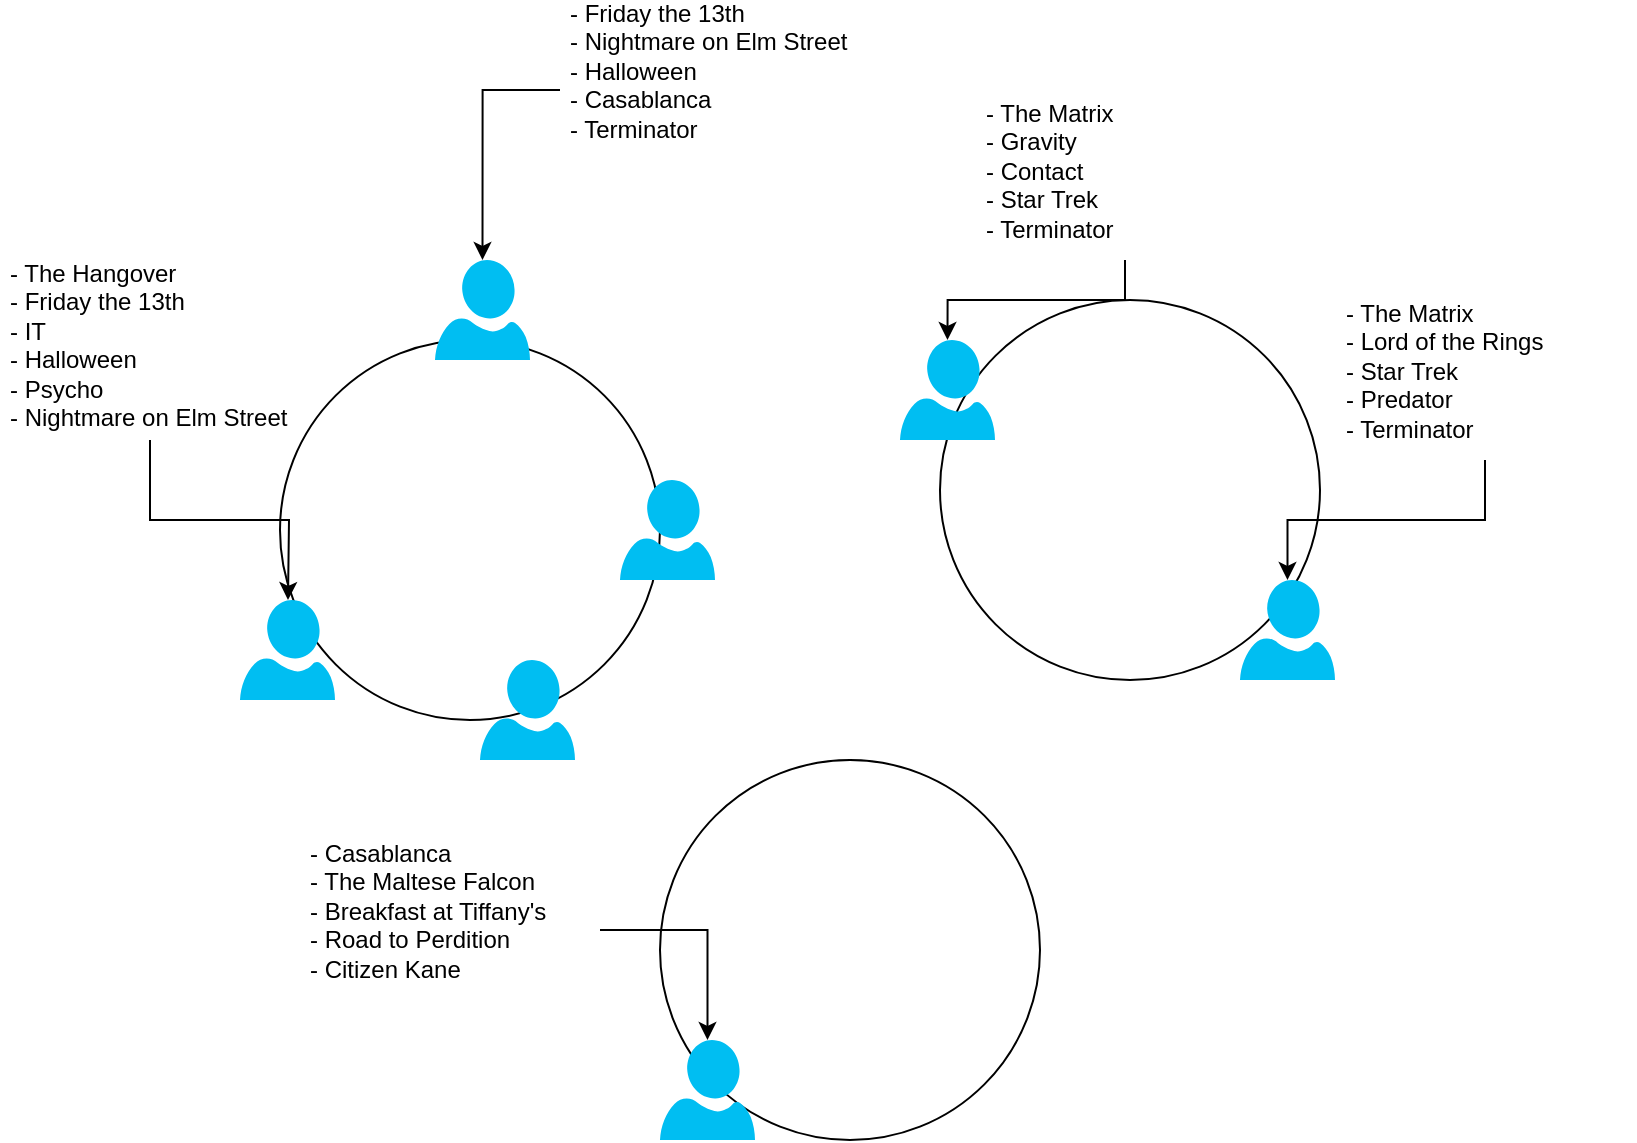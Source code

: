 <mxfile version="13.7.1" type="github"><diagram id="prtHgNgQTEPvFCAcTncT" name="Page-1"><mxGraphModel dx="1026" dy="1140" grid="1" gridSize="10" guides="1" tooltips="1" connect="1" arrows="1" fold="1" page="1" pageScale="1" pageWidth="827" pageHeight="1169" math="0" shadow="0"><root><mxCell id="0"/><mxCell id="1" parent="0"/><mxCell id="fnxGFQQGWnpCMaBJsEpc-1" value="" style="ellipse;whiteSpace=wrap;html=1;aspect=fixed;" vertex="1" parent="1"><mxGeometry x="170" y="230" width="190" height="190" as="geometry"/></mxCell><mxCell id="fnxGFQQGWnpCMaBJsEpc-5" value="" style="verticalLabelPosition=bottom;html=1;verticalAlign=top;align=center;strokeColor=none;fillColor=#00BEF2;shape=mxgraph.azure.user;" vertex="1" parent="1"><mxGeometry x="150" y="360" width="47.5" height="50" as="geometry"/></mxCell><mxCell id="fnxGFQQGWnpCMaBJsEpc-7" value="" style="verticalLabelPosition=bottom;html=1;verticalAlign=top;align=center;strokeColor=none;fillColor=#00BEF2;shape=mxgraph.azure.user;" vertex="1" parent="1"><mxGeometry x="270" y="390" width="47.5" height="50" as="geometry"/></mxCell><mxCell id="fnxGFQQGWnpCMaBJsEpc-8" value="" style="verticalLabelPosition=bottom;html=1;verticalAlign=top;align=center;strokeColor=none;fillColor=#00BEF2;shape=mxgraph.azure.user;" vertex="1" parent="1"><mxGeometry x="340" y="300" width="47.5" height="50" as="geometry"/></mxCell><mxCell id="fnxGFQQGWnpCMaBJsEpc-9" value="" style="verticalLabelPosition=bottom;html=1;verticalAlign=top;align=center;strokeColor=none;fillColor=#00BEF2;shape=mxgraph.azure.user;" vertex="1" parent="1"><mxGeometry x="247.5" y="190" width="47.5" height="50" as="geometry"/></mxCell><mxCell id="fnxGFQQGWnpCMaBJsEpc-12" value="" style="ellipse;whiteSpace=wrap;html=1;aspect=fixed;" vertex="1" parent="1"><mxGeometry x="500" y="210" width="190" height="190" as="geometry"/></mxCell><mxCell id="fnxGFQQGWnpCMaBJsEpc-4" value="" style="verticalLabelPosition=bottom;html=1;verticalAlign=top;align=center;strokeColor=none;fillColor=#00BEF2;shape=mxgraph.azure.user;" vertex="1" parent="1"><mxGeometry x="480" y="230" width="47.5" height="50" as="geometry"/></mxCell><mxCell id="fnxGFQQGWnpCMaBJsEpc-15" style="edgeStyle=orthogonalEdgeStyle;rounded=0;orthogonalLoop=1;jettySize=auto;html=1;entryX=0.5;entryY=0;entryDx=0;entryDy=0;entryPerimeter=0;" edge="1" parent="1" source="fnxGFQQGWnpCMaBJsEpc-14" target="fnxGFQQGWnpCMaBJsEpc-9"><mxGeometry relative="1" as="geometry"/></mxCell><mxCell id="fnxGFQQGWnpCMaBJsEpc-14" value="&lt;div&gt;- Friday the 13th&lt;/div&gt;&lt;div&gt;- Nightmare on Elm Street&lt;/div&gt;&lt;div&gt;- Halloween&lt;/div&gt;&lt;div&gt;- Casablanca&lt;/div&gt;&lt;div&gt;- Terminator&lt;br&gt;&lt;/div&gt;" style="text;html=1;strokeColor=none;fillColor=none;spacing=5;spacingTop=-20;whiteSpace=wrap;overflow=hidden;rounded=0;" vertex="1" parent="1"><mxGeometry x="310" y="70" width="150" height="70" as="geometry"/></mxCell><mxCell id="fnxGFQQGWnpCMaBJsEpc-18" style="edgeStyle=orthogonalEdgeStyle;rounded=0;orthogonalLoop=1;jettySize=auto;html=1;" edge="1" parent="1" source="fnxGFQQGWnpCMaBJsEpc-17"><mxGeometry relative="1" as="geometry"><mxPoint x="174" y="360" as="targetPoint"/></mxGeometry></mxCell><mxCell id="fnxGFQQGWnpCMaBJsEpc-17" value="&lt;div&gt;- The Hangover&lt;/div&gt;&lt;div&gt;- Friday the 13th&lt;/div&gt;&lt;div&gt;- IT&lt;/div&gt;&lt;div&gt;- Halloween&lt;/div&gt;&lt;div&gt;- Psycho&lt;/div&gt;&lt;div&gt;- Nightmare on Elm Street&lt;br&gt;&lt;/div&gt;" style="text;html=1;strokeColor=none;fillColor=none;spacing=5;spacingTop=-20;whiteSpace=wrap;overflow=hidden;rounded=0;" vertex="1" parent="1"><mxGeometry x="30" y="200" width="150" height="80" as="geometry"/></mxCell><mxCell id="fnxGFQQGWnpCMaBJsEpc-20" style="edgeStyle=orthogonalEdgeStyle;rounded=0;orthogonalLoop=1;jettySize=auto;html=1;entryX=0.5;entryY=0;entryDx=0;entryDy=0;entryPerimeter=0;" edge="1" parent="1" source="fnxGFQQGWnpCMaBJsEpc-19" target="fnxGFQQGWnpCMaBJsEpc-4"><mxGeometry relative="1" as="geometry"/></mxCell><mxCell id="fnxGFQQGWnpCMaBJsEpc-19" value="&lt;div&gt;- The Matrix&lt;br&gt;&lt;/div&gt;&lt;div&gt;- Gravity&lt;br&gt;&lt;/div&gt;&lt;div&gt;- Contact&lt;br&gt;&lt;/div&gt;&lt;div&gt;- Star Trek&lt;br&gt;&lt;/div&gt;&lt;div&gt;- Terminator&lt;br&gt;&lt;/div&gt;" style="text;html=1;strokeColor=none;fillColor=none;spacing=5;spacingTop=-20;whiteSpace=wrap;overflow=hidden;rounded=0;" vertex="1" parent="1"><mxGeometry x="517.5" y="120" width="150" height="70" as="geometry"/></mxCell><mxCell id="fnxGFQQGWnpCMaBJsEpc-22" style="edgeStyle=orthogonalEdgeStyle;rounded=0;orthogonalLoop=1;jettySize=auto;html=1;" edge="1" parent="1" source="fnxGFQQGWnpCMaBJsEpc-21" target="fnxGFQQGWnpCMaBJsEpc-2"><mxGeometry relative="1" as="geometry"/></mxCell><mxCell id="fnxGFQQGWnpCMaBJsEpc-21" value="&lt;div&gt;- The Matrix&lt;/div&gt;&lt;div&gt;- Lord of the Rings&lt;/div&gt;&lt;div&gt;- Star Trek&lt;/div&gt;&lt;div&gt;- Predator&lt;/div&gt;&lt;div&gt;- Terminator&lt;br&gt;&lt;/div&gt;" style="text;html=1;strokeColor=none;fillColor=none;spacing=5;spacingTop=-20;whiteSpace=wrap;overflow=hidden;rounded=0;" vertex="1" parent="1"><mxGeometry x="697.5" y="220" width="150" height="70" as="geometry"/></mxCell><mxCell id="fnxGFQQGWnpCMaBJsEpc-2" value="" style="verticalLabelPosition=bottom;html=1;verticalAlign=top;align=center;strokeColor=none;fillColor=#00BEF2;shape=mxgraph.azure.user;" vertex="1" parent="1"><mxGeometry x="650" y="350" width="47.5" height="50" as="geometry"/></mxCell><mxCell id="fnxGFQQGWnpCMaBJsEpc-23" value="" style="ellipse;whiteSpace=wrap;html=1;aspect=fixed;" vertex="1" parent="1"><mxGeometry x="360" y="440" width="190" height="190" as="geometry"/></mxCell><mxCell id="fnxGFQQGWnpCMaBJsEpc-6" value="" style="verticalLabelPosition=bottom;html=1;verticalAlign=top;align=center;strokeColor=none;fillColor=#00BEF2;shape=mxgraph.azure.user;" vertex="1" parent="1"><mxGeometry x="360" y="580" width="47.5" height="50" as="geometry"/></mxCell><mxCell id="fnxGFQQGWnpCMaBJsEpc-26" style="edgeStyle=orthogonalEdgeStyle;rounded=0;orthogonalLoop=1;jettySize=auto;html=1;" edge="1" parent="1" source="fnxGFQQGWnpCMaBJsEpc-24" target="fnxGFQQGWnpCMaBJsEpc-6"><mxGeometry relative="1" as="geometry"/></mxCell><mxCell id="fnxGFQQGWnpCMaBJsEpc-24" value="&lt;div&gt;- Casablanca&lt;/div&gt;&lt;div&gt;- The Maltese Falcon&lt;/div&gt;&lt;div&gt;- Breakfast at Tiffany's&lt;/div&gt;&lt;div&gt;- Road to Perdition&lt;/div&gt;&lt;div&gt;- Citizen Kane&lt;br&gt;&lt;/div&gt;" style="text;html=1;strokeColor=none;fillColor=none;spacing=5;spacingTop=-20;whiteSpace=wrap;overflow=hidden;rounded=0;" vertex="1" parent="1"><mxGeometry x="180" y="490" width="150" height="70" as="geometry"/></mxCell></root></mxGraphModel></diagram></mxfile>
